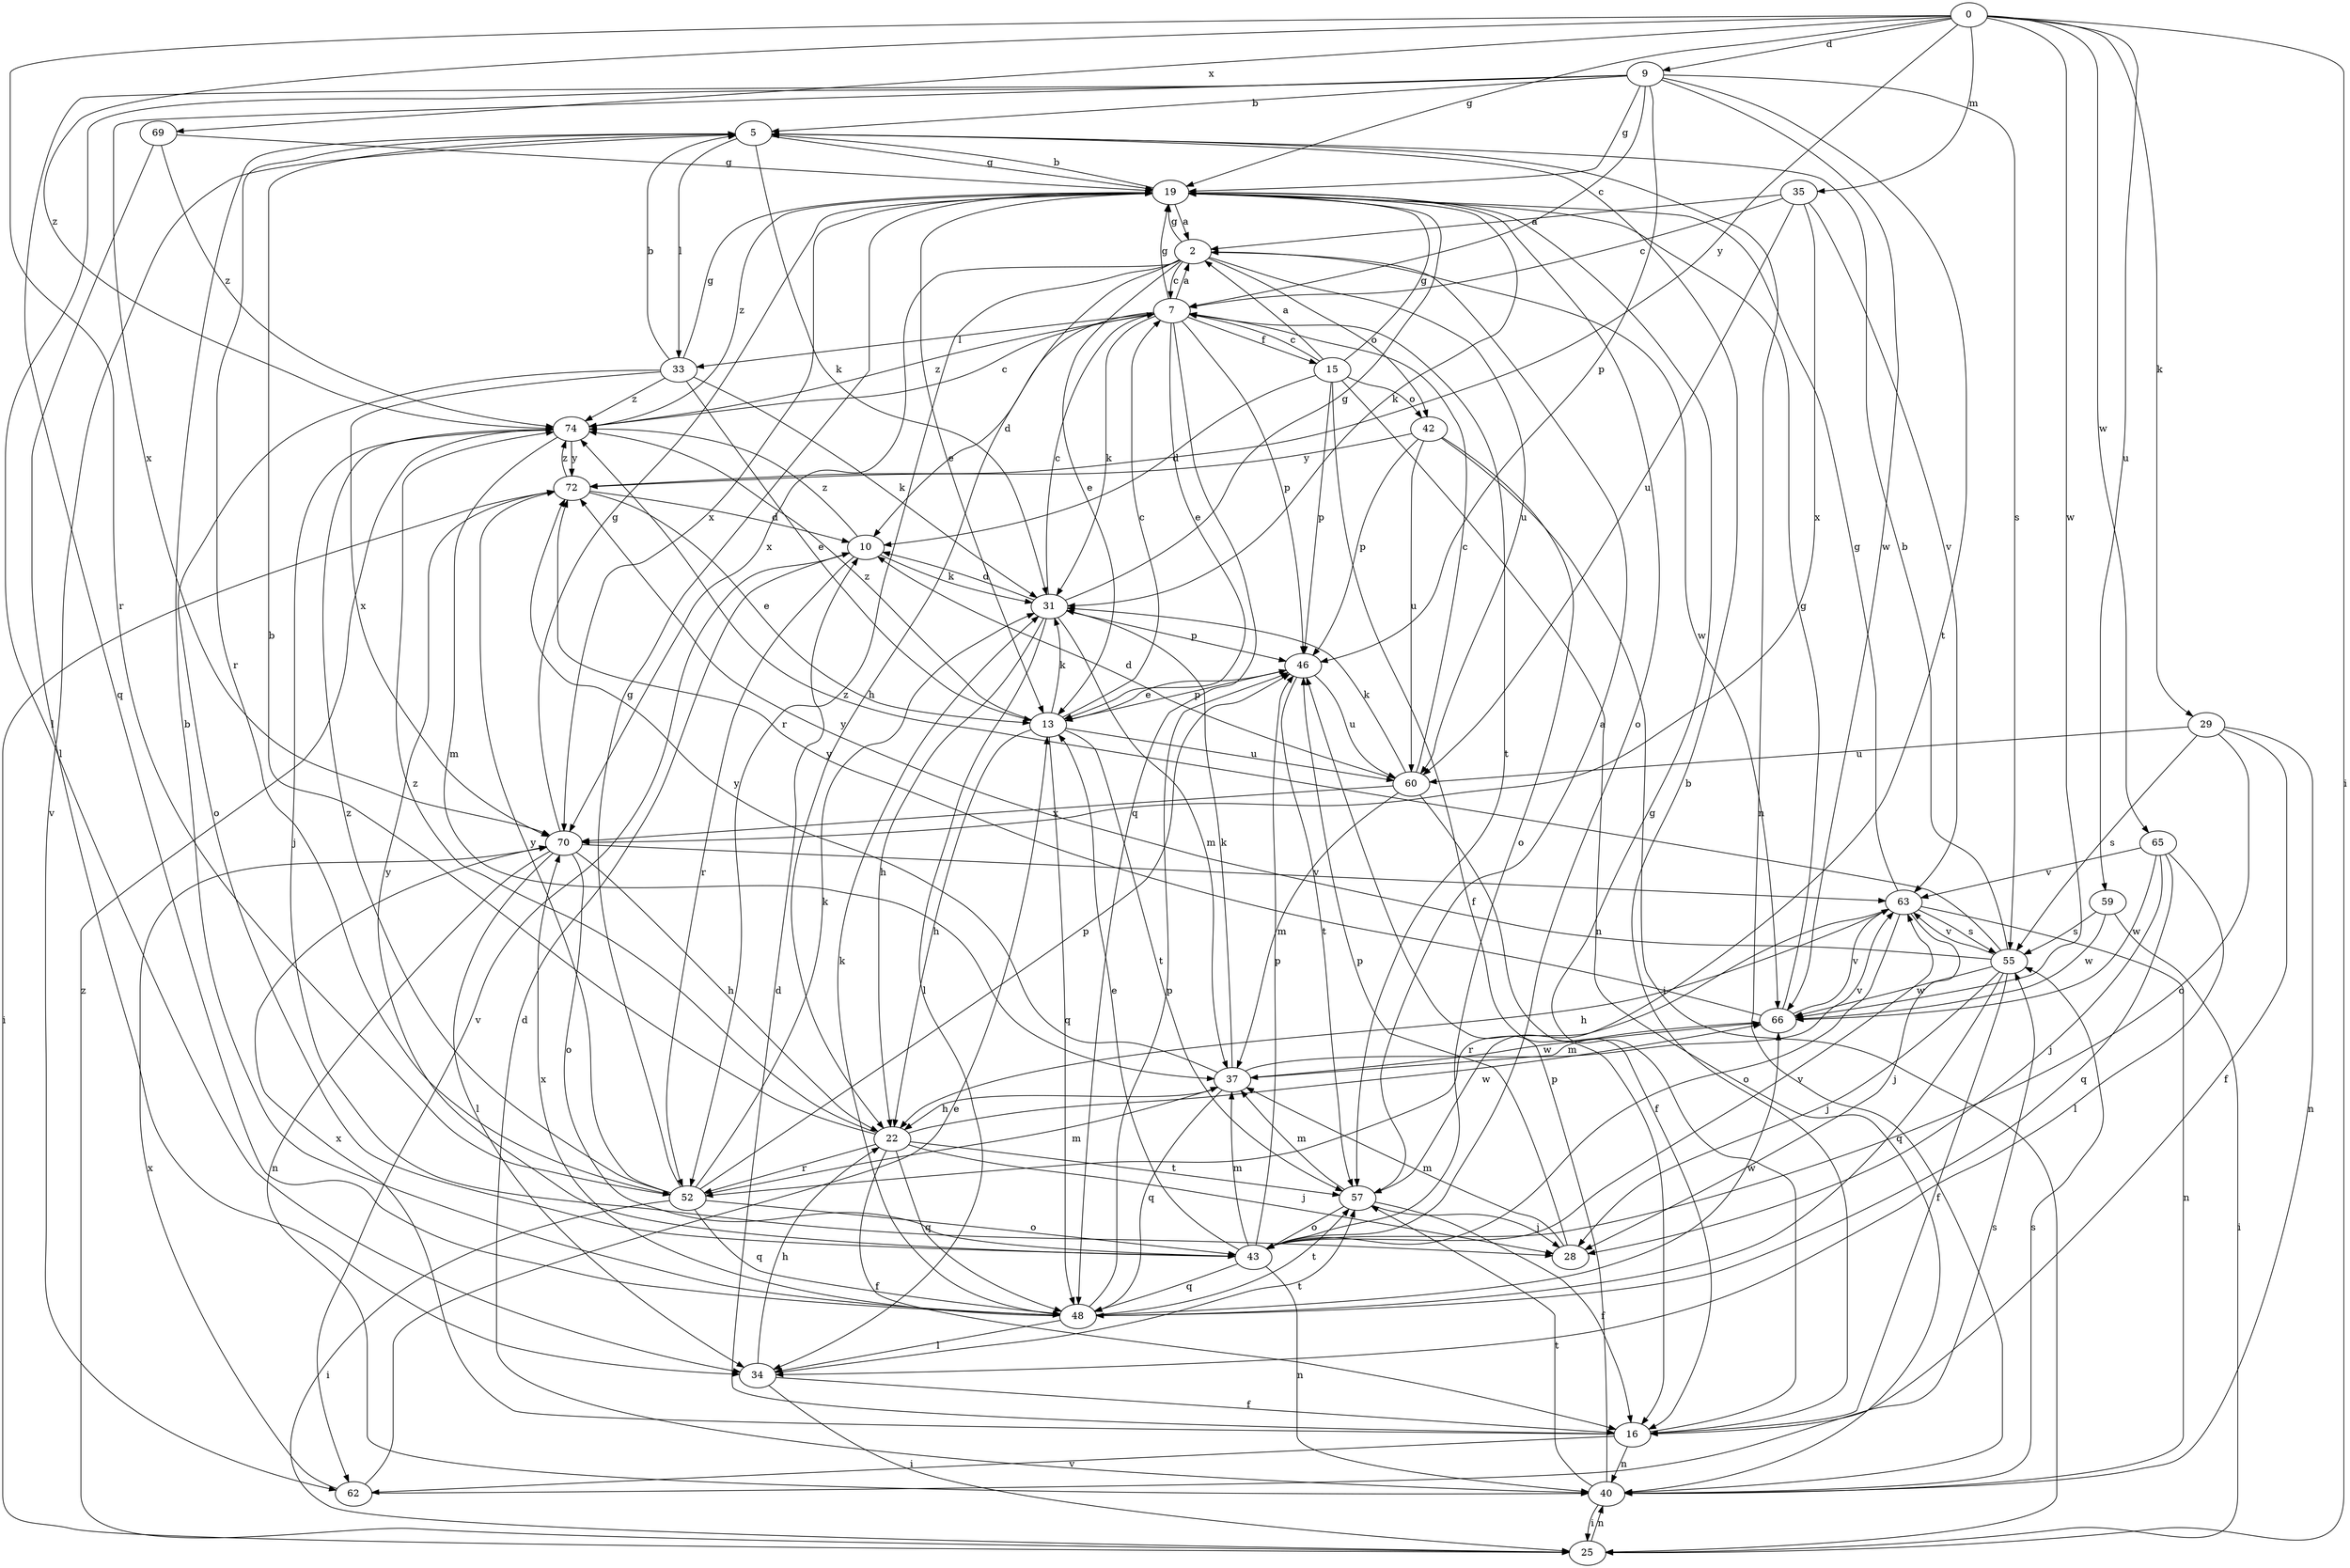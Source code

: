 strict digraph  {
0;
2;
5;
7;
9;
10;
13;
15;
16;
19;
22;
25;
28;
29;
31;
33;
34;
35;
37;
40;
42;
43;
46;
48;
52;
55;
57;
59;
60;
62;
63;
65;
66;
69;
70;
72;
74;
0 -> 9  [label=d];
0 -> 19  [label=g];
0 -> 25  [label=i];
0 -> 29  [label=k];
0 -> 35  [label=m];
0 -> 52  [label=r];
0 -> 59  [label=u];
0 -> 65  [label=w];
0 -> 66  [label=w];
0 -> 69  [label=x];
0 -> 72  [label=y];
0 -> 74  [label=z];
2 -> 7  [label=c];
2 -> 13  [label=e];
2 -> 19  [label=g];
2 -> 22  [label=h];
2 -> 42  [label=o];
2 -> 52  [label=r];
2 -> 60  [label=u];
2 -> 66  [label=w];
2 -> 70  [label=x];
5 -> 19  [label=g];
5 -> 31  [label=k];
5 -> 33  [label=l];
5 -> 40  [label=n];
5 -> 52  [label=r];
5 -> 62  [label=v];
7 -> 2  [label=a];
7 -> 10  [label=d];
7 -> 13  [label=e];
7 -> 15  [label=f];
7 -> 19  [label=g];
7 -> 31  [label=k];
7 -> 33  [label=l];
7 -> 46  [label=p];
7 -> 48  [label=q];
7 -> 57  [label=t];
7 -> 74  [label=z];
9 -> 5  [label=b];
9 -> 7  [label=c];
9 -> 19  [label=g];
9 -> 34  [label=l];
9 -> 46  [label=p];
9 -> 48  [label=q];
9 -> 55  [label=s];
9 -> 57  [label=t];
9 -> 66  [label=w];
9 -> 70  [label=x];
10 -> 31  [label=k];
10 -> 52  [label=r];
10 -> 62  [label=v];
10 -> 74  [label=z];
13 -> 7  [label=c];
13 -> 22  [label=h];
13 -> 31  [label=k];
13 -> 46  [label=p];
13 -> 48  [label=q];
13 -> 57  [label=t];
13 -> 60  [label=u];
13 -> 74  [label=z];
15 -> 2  [label=a];
15 -> 7  [label=c];
15 -> 10  [label=d];
15 -> 16  [label=f];
15 -> 19  [label=g];
15 -> 40  [label=n];
15 -> 42  [label=o];
15 -> 46  [label=p];
16 -> 5  [label=b];
16 -> 10  [label=d];
16 -> 19  [label=g];
16 -> 40  [label=n];
16 -> 62  [label=v];
16 -> 70  [label=x];
19 -> 2  [label=a];
19 -> 5  [label=b];
19 -> 13  [label=e];
19 -> 31  [label=k];
19 -> 43  [label=o];
19 -> 70  [label=x];
19 -> 74  [label=z];
22 -> 5  [label=b];
22 -> 16  [label=f];
22 -> 28  [label=j];
22 -> 48  [label=q];
22 -> 52  [label=r];
22 -> 57  [label=t];
22 -> 66  [label=w];
22 -> 74  [label=z];
25 -> 40  [label=n];
25 -> 74  [label=z];
28 -> 37  [label=m];
28 -> 46  [label=p];
29 -> 16  [label=f];
29 -> 40  [label=n];
29 -> 43  [label=o];
29 -> 55  [label=s];
29 -> 60  [label=u];
31 -> 7  [label=c];
31 -> 10  [label=d];
31 -> 19  [label=g];
31 -> 22  [label=h];
31 -> 34  [label=l];
31 -> 37  [label=m];
31 -> 46  [label=p];
33 -> 5  [label=b];
33 -> 13  [label=e];
33 -> 19  [label=g];
33 -> 31  [label=k];
33 -> 43  [label=o];
33 -> 70  [label=x];
33 -> 74  [label=z];
34 -> 16  [label=f];
34 -> 22  [label=h];
34 -> 25  [label=i];
34 -> 57  [label=t];
35 -> 2  [label=a];
35 -> 7  [label=c];
35 -> 60  [label=u];
35 -> 63  [label=v];
35 -> 70  [label=x];
37 -> 22  [label=h];
37 -> 31  [label=k];
37 -> 48  [label=q];
37 -> 63  [label=v];
37 -> 66  [label=w];
37 -> 72  [label=y];
40 -> 10  [label=d];
40 -> 25  [label=i];
40 -> 46  [label=p];
40 -> 55  [label=s];
40 -> 57  [label=t];
42 -> 25  [label=i];
42 -> 43  [label=o];
42 -> 46  [label=p];
42 -> 60  [label=u];
42 -> 72  [label=y];
43 -> 13  [label=e];
43 -> 37  [label=m];
43 -> 40  [label=n];
43 -> 46  [label=p];
43 -> 48  [label=q];
43 -> 63  [label=v];
43 -> 72  [label=y];
46 -> 13  [label=e];
46 -> 57  [label=t];
46 -> 60  [label=u];
48 -> 5  [label=b];
48 -> 31  [label=k];
48 -> 34  [label=l];
48 -> 46  [label=p];
48 -> 57  [label=t];
48 -> 66  [label=w];
48 -> 70  [label=x];
52 -> 19  [label=g];
52 -> 25  [label=i];
52 -> 31  [label=k];
52 -> 37  [label=m];
52 -> 43  [label=o];
52 -> 46  [label=p];
52 -> 48  [label=q];
52 -> 72  [label=y];
52 -> 74  [label=z];
55 -> 5  [label=b];
55 -> 16  [label=f];
55 -> 28  [label=j];
55 -> 48  [label=q];
55 -> 63  [label=v];
55 -> 66  [label=w];
55 -> 72  [label=y];
55 -> 74  [label=z];
57 -> 2  [label=a];
57 -> 16  [label=f];
57 -> 28  [label=j];
57 -> 37  [label=m];
57 -> 43  [label=o];
59 -> 25  [label=i];
59 -> 55  [label=s];
59 -> 66  [label=w];
60 -> 7  [label=c];
60 -> 10  [label=d];
60 -> 16  [label=f];
60 -> 31  [label=k];
60 -> 37  [label=m];
60 -> 70  [label=x];
62 -> 13  [label=e];
62 -> 55  [label=s];
62 -> 70  [label=x];
63 -> 19  [label=g];
63 -> 22  [label=h];
63 -> 28  [label=j];
63 -> 40  [label=n];
63 -> 43  [label=o];
63 -> 52  [label=r];
63 -> 55  [label=s];
65 -> 28  [label=j];
65 -> 34  [label=l];
65 -> 48  [label=q];
65 -> 63  [label=v];
65 -> 66  [label=w];
66 -> 19  [label=g];
66 -> 37  [label=m];
66 -> 63  [label=v];
66 -> 72  [label=y];
69 -> 19  [label=g];
69 -> 34  [label=l];
69 -> 74  [label=z];
70 -> 19  [label=g];
70 -> 22  [label=h];
70 -> 34  [label=l];
70 -> 40  [label=n];
70 -> 43  [label=o];
70 -> 63  [label=v];
72 -> 10  [label=d];
72 -> 13  [label=e];
72 -> 25  [label=i];
72 -> 74  [label=z];
74 -> 7  [label=c];
74 -> 28  [label=j];
74 -> 37  [label=m];
74 -> 72  [label=y];
}
